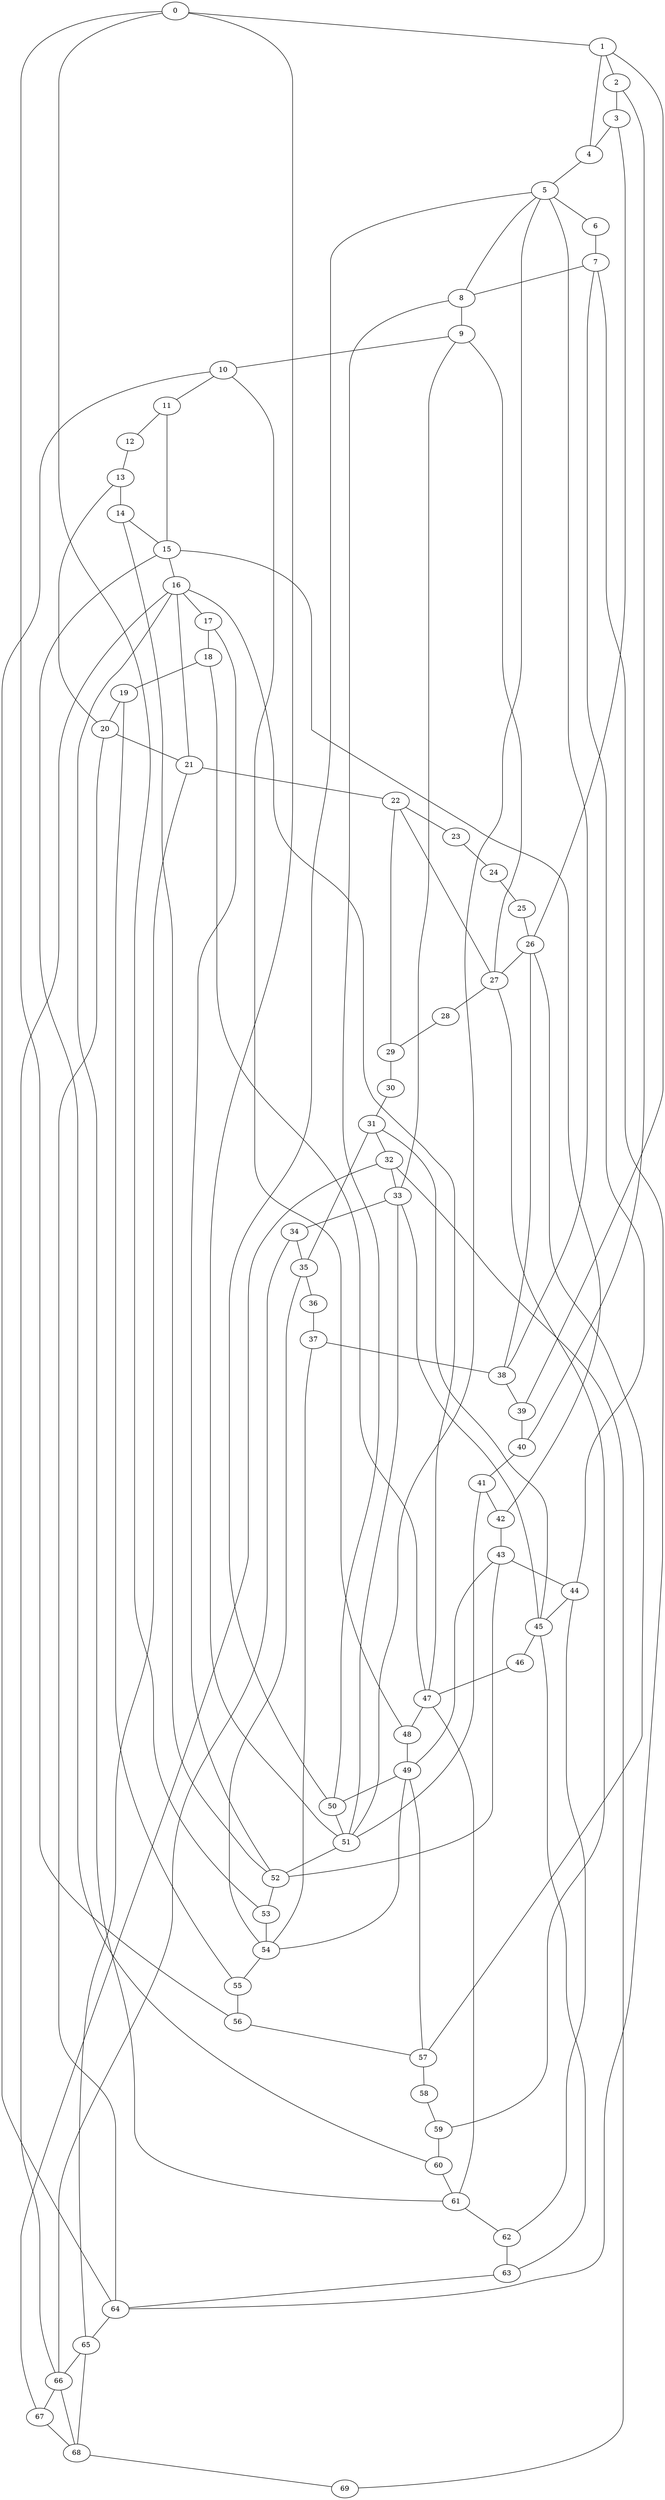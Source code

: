 
graph graphname {
    0 -- 1
0 -- 53
0 -- 56
0 -- 51
1 -- 2
1 -- 39
1 -- 4
2 -- 3
2 -- 40
3 -- 4
3 -- 26
4 -- 5
5 -- 6
5 -- 50
5 -- 51
5 -- 8
5 -- 38
6 -- 7
7 -- 8
7 -- 64
7 -- 44
8 -- 9
8 -- 50
9 -- 10
9 -- 33
9 -- 27
10 -- 11
10 -- 48
10 -- 64
11 -- 12
11 -- 15
12 -- 13
13 -- 14
13 -- 20
14 -- 15
14 -- 52
15 -- 16
15 -- 42
15 -- 60
16 -- 17
16 -- 21
16 -- 47
16 -- 61
16 -- 66
17 -- 18
17 -- 52
18 -- 19
18 -- 47
19 -- 20
19 -- 55
20 -- 21
20 -- 64
21 -- 22
21 -- 65
22 -- 23
22 -- 27
22 -- 29
23 -- 24
24 -- 25
25 -- 26
26 -- 27
26 -- 38
26 -- 57
27 -- 28
27 -- 59
28 -- 29
29 -- 30
30 -- 31
31 -- 32
31 -- 35
31 -- 45
32 -- 33
32 -- 69
32 -- 67
33 -- 34
33 -- 45
33 -- 51
34 -- 35
34 -- 66
35 -- 36
35 -- 54
36 -- 37
37 -- 38
37 -- 54
38 -- 39
39 -- 40
40 -- 41
41 -- 42
41 -- 51
42 -- 43
43 -- 44
43 -- 49
43 -- 52
44 -- 45
44 -- 62
45 -- 46
45 -- 63
46 -- 47
47 -- 48
47 -- 61
48 -- 49
49 -- 50
49 -- 54
49 -- 57
50 -- 51
51 -- 52
52 -- 53
53 -- 54
54 -- 55
55 -- 56
56 -- 57
57 -- 58
58 -- 59
59 -- 60
60 -- 61
61 -- 62
62 -- 63
63 -- 64
64 -- 65
65 -- 66
65 -- 68
66 -- 67
66 -- 68
67 -- 68
68 -- 69

}
